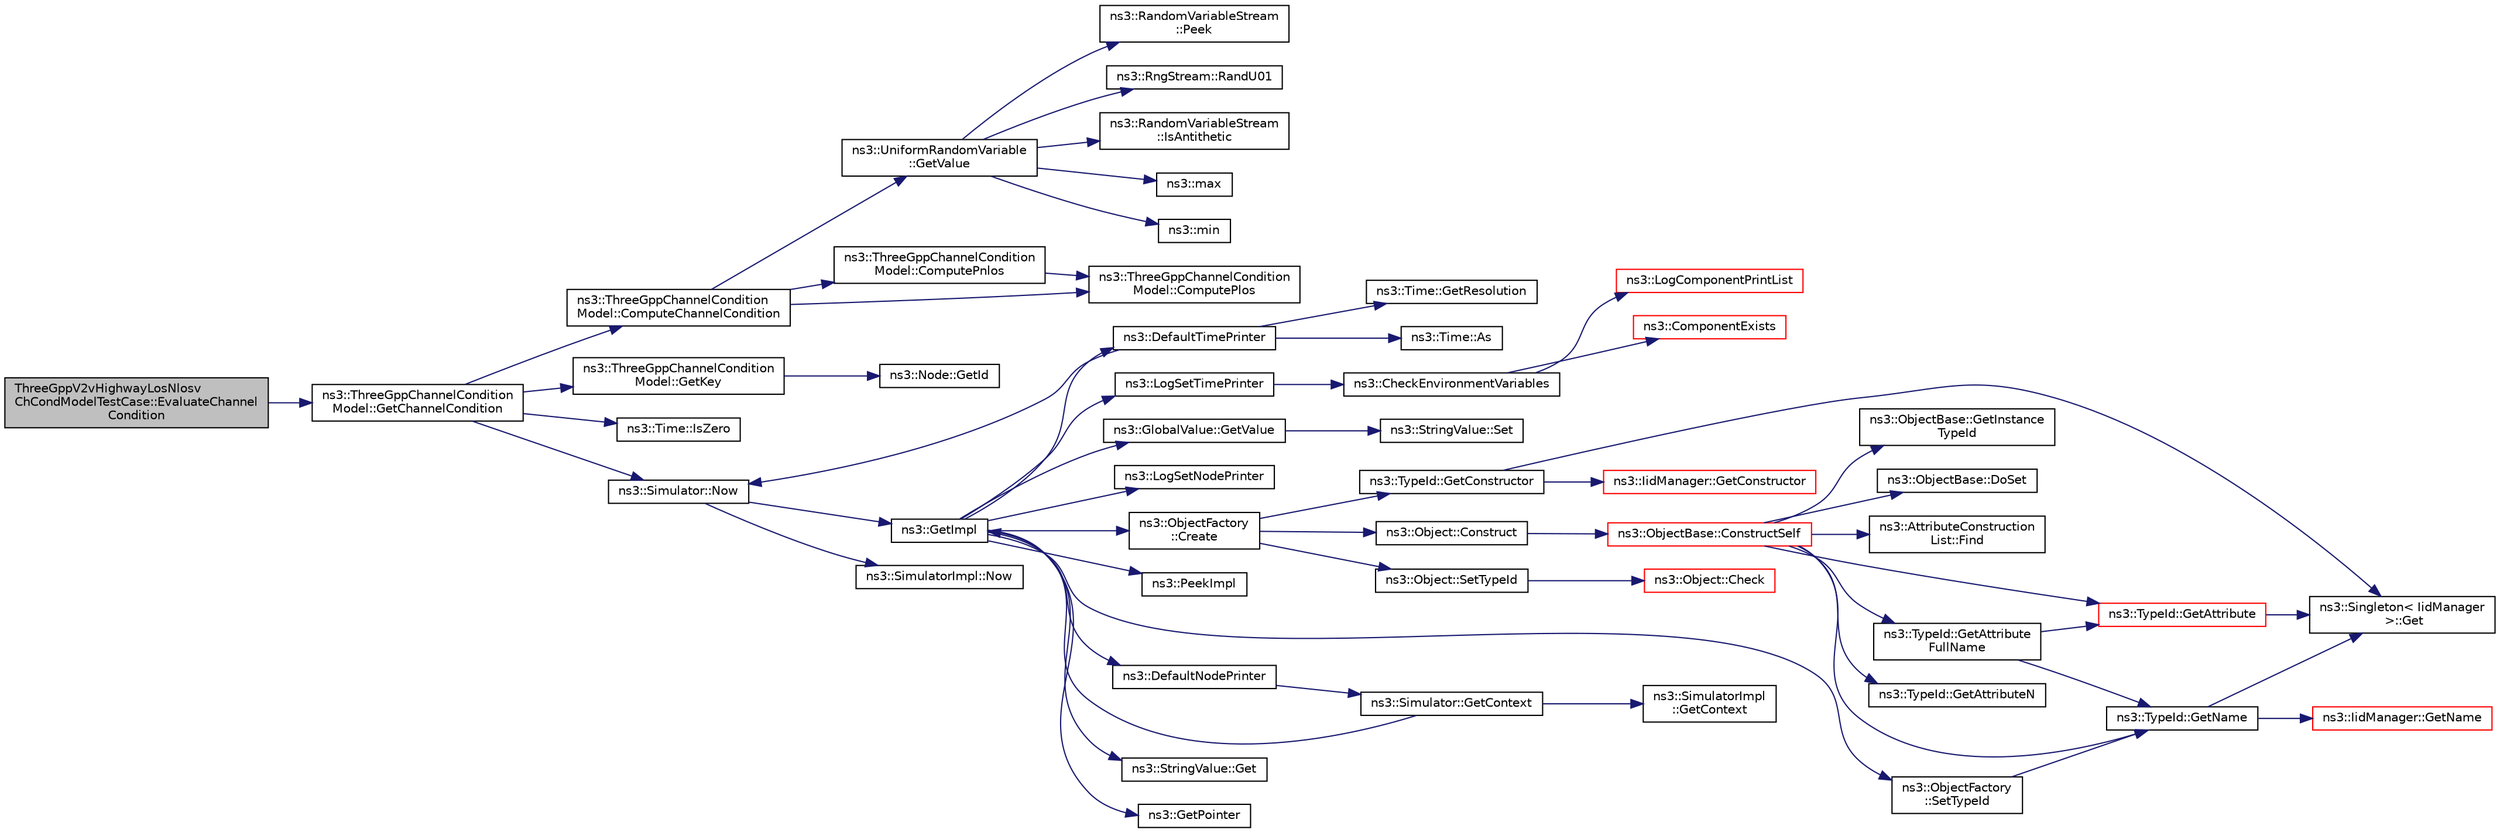 digraph "ThreeGppV2vHighwayLosNlosvChCondModelTestCase::EvaluateChannelCondition"
{
 // LATEX_PDF_SIZE
  edge [fontname="Helvetica",fontsize="10",labelfontname="Helvetica",labelfontsize="10"];
  node [fontname="Helvetica",fontsize="10",shape=record];
  rankdir="LR";
  Node1 [label="ThreeGppV2vHighwayLosNlosv\lChCondModelTestCase::EvaluateChannel\lCondition",height=0.2,width=0.4,color="black", fillcolor="grey75", style="filled", fontcolor="black",tooltip="Evaluates the channel condition between two nodes by calling the method GetChannelCondition on m_cond..."];
  Node1 -> Node2 [color="midnightblue",fontsize="10",style="solid",fontname="Helvetica"];
  Node2 [label="ns3::ThreeGppChannelCondition\lModel::GetChannelCondition",height=0.2,width=0.4,color="black", fillcolor="white", style="filled",URL="$classns3_1_1_three_gpp_channel_condition_model.html#a3065d925996498a7ad41fe5004b90a3c",tooltip="Retrieve the condition of the channel between a and b."];
  Node2 -> Node3 [color="midnightblue",fontsize="10",style="solid",fontname="Helvetica"];
  Node3 [label="ns3::ThreeGppChannelCondition\lModel::ComputeChannelCondition",height=0.2,width=0.4,color="black", fillcolor="white", style="filled",URL="$classns3_1_1_three_gpp_channel_condition_model.html#ada83eb809c2a4981a219d3674bbb7aa9",tooltip="This method computes the channel condition based on a probabilistic model that is specific for the sc..."];
  Node3 -> Node4 [color="midnightblue",fontsize="10",style="solid",fontname="Helvetica"];
  Node4 [label="ns3::ThreeGppChannelCondition\lModel::ComputePlos",height=0.2,width=0.4,color="black", fillcolor="white", style="filled",URL="$classns3_1_1_three_gpp_channel_condition_model.html#aa211683a40e9b81736217d2f85588a21",tooltip="Compute the LOS probability."];
  Node3 -> Node5 [color="midnightblue",fontsize="10",style="solid",fontname="Helvetica"];
  Node5 [label="ns3::ThreeGppChannelCondition\lModel::ComputePnlos",height=0.2,width=0.4,color="black", fillcolor="white", style="filled",URL="$classns3_1_1_three_gpp_channel_condition_model.html#a93fe0314e3be0089f4fdc51cbd1f65df",tooltip="Compute the NLOS probability."];
  Node5 -> Node4 [color="midnightblue",fontsize="10",style="solid",fontname="Helvetica"];
  Node3 -> Node6 [color="midnightblue",fontsize="10",style="solid",fontname="Helvetica"];
  Node6 [label="ns3::UniformRandomVariable\l::GetValue",height=0.2,width=0.4,color="black", fillcolor="white", style="filled",URL="$classns3_1_1_uniform_random_variable.html#a03822d8c86ac51e9aa83bbc73041386b",tooltip="Get the next random value, as a double in the specified range ."];
  Node6 -> Node7 [color="midnightblue",fontsize="10",style="solid",fontname="Helvetica"];
  Node7 [label="ns3::RandomVariableStream\l::IsAntithetic",height=0.2,width=0.4,color="black", fillcolor="white", style="filled",URL="$classns3_1_1_random_variable_stream.html#ae8f50692f36f1403a22d0cbb9c488db2",tooltip="Check if antithetic values will be generated."];
  Node6 -> Node8 [color="midnightblue",fontsize="10",style="solid",fontname="Helvetica"];
  Node8 [label="ns3::max",height=0.2,width=0.4,color="black", fillcolor="white", style="filled",URL="$namespacens3.html#a548291fa9e4e7d6a57814dfcbbebce9b",tooltip=" "];
  Node6 -> Node9 [color="midnightblue",fontsize="10",style="solid",fontname="Helvetica"];
  Node9 [label="ns3::min",height=0.2,width=0.4,color="black", fillcolor="white", style="filled",URL="$namespacens3.html#a66840605409c3caeff0d2a728b68dc6d",tooltip=" "];
  Node6 -> Node10 [color="midnightblue",fontsize="10",style="solid",fontname="Helvetica"];
  Node10 [label="ns3::RandomVariableStream\l::Peek",height=0.2,width=0.4,color="black", fillcolor="white", style="filled",URL="$classns3_1_1_random_variable_stream.html#a72b37a5c0a574a51df77d378d9101936",tooltip="Get the pointer to the underlying RngStream."];
  Node6 -> Node11 [color="midnightblue",fontsize="10",style="solid",fontname="Helvetica"];
  Node11 [label="ns3::RngStream::RandU01",height=0.2,width=0.4,color="black", fillcolor="white", style="filled",URL="$classns3_1_1_rng_stream.html#a46be36426b8bc712e9de468b63558c22",tooltip="Generate the next random number for this stream."];
  Node2 -> Node12 [color="midnightblue",fontsize="10",style="solid",fontname="Helvetica"];
  Node12 [label="ns3::ThreeGppChannelCondition\lModel::GetKey",height=0.2,width=0.4,color="black", fillcolor="white", style="filled",URL="$classns3_1_1_three_gpp_channel_condition_model.html#a2ef8e1439db9f86e1740bcff28ab1c50",tooltip="Returns a unique and reciprocal key for the channel between a and b."];
  Node12 -> Node13 [color="midnightblue",fontsize="10",style="solid",fontname="Helvetica"];
  Node13 [label="ns3::Node::GetId",height=0.2,width=0.4,color="black", fillcolor="white", style="filled",URL="$classns3_1_1_node.html#a2ed8663077afcb8db519296b0ada6355",tooltip=" "];
  Node2 -> Node14 [color="midnightblue",fontsize="10",style="solid",fontname="Helvetica"];
  Node14 [label="ns3::Time::IsZero",height=0.2,width=0.4,color="black", fillcolor="white", style="filled",URL="$classns3_1_1_time.html#ac4f1f3f3aeff82c1a7d96e0b0ae2220b",tooltip="Exactly equivalent to t == 0."];
  Node2 -> Node15 [color="midnightblue",fontsize="10",style="solid",fontname="Helvetica"];
  Node15 [label="ns3::Simulator::Now",height=0.2,width=0.4,color="black", fillcolor="white", style="filled",URL="$classns3_1_1_simulator.html#ac3178fa975b419f7875e7105be122800",tooltip="Return the current simulation virtual time."];
  Node15 -> Node16 [color="midnightblue",fontsize="10",style="solid",fontname="Helvetica"];
  Node16 [label="ns3::GetImpl",height=0.2,width=0.4,color="black", fillcolor="white", style="filled",URL="$group__simulator.html#ga42eb4eddad41528d4d99794a3dae3fd0",tooltip="Get the SimulatorImpl singleton."];
  Node16 -> Node17 [color="midnightblue",fontsize="10",style="solid",fontname="Helvetica"];
  Node17 [label="ns3::ObjectFactory\l::Create",height=0.2,width=0.4,color="black", fillcolor="white", style="filled",URL="$classns3_1_1_object_factory.html#a52eda277f4aaab54266134ba48102ad7",tooltip="Create an Object instance of the configured TypeId."];
  Node17 -> Node18 [color="midnightblue",fontsize="10",style="solid",fontname="Helvetica"];
  Node18 [label="ns3::Object::Construct",height=0.2,width=0.4,color="black", fillcolor="white", style="filled",URL="$classns3_1_1_object.html#a636e8411dc5228771f45c9b805d348fa",tooltip="Initialize all member variables registered as Attributes of this TypeId."];
  Node18 -> Node19 [color="midnightblue",fontsize="10",style="solid",fontname="Helvetica"];
  Node19 [label="ns3::ObjectBase::ConstructSelf",height=0.2,width=0.4,color="red", fillcolor="white", style="filled",URL="$classns3_1_1_object_base.html#a5cda18dec6d0744cb652a3ed60056958",tooltip="Complete construction of ObjectBase; invoked by derived classes."];
  Node19 -> Node20 [color="midnightblue",fontsize="10",style="solid",fontname="Helvetica"];
  Node20 [label="ns3::ObjectBase::DoSet",height=0.2,width=0.4,color="black", fillcolor="white", style="filled",URL="$classns3_1_1_object_base.html#afe5f2f7b2fabc99aa33f9bb434e3b695",tooltip="Attempt to set the value referenced by the accessor spec to a valid value according to the checker,..."];
  Node19 -> Node21 [color="midnightblue",fontsize="10",style="solid",fontname="Helvetica"];
  Node21 [label="ns3::AttributeConstruction\lList::Find",height=0.2,width=0.4,color="black", fillcolor="white", style="filled",URL="$classns3_1_1_attribute_construction_list.html#a02d64d7a11d4605d2aa19be66a2ed629",tooltip="Find an Attribute in the list from its AttributeChecker."];
  Node19 -> Node22 [color="midnightblue",fontsize="10",style="solid",fontname="Helvetica"];
  Node22 [label="ns3::TypeId::GetAttribute",height=0.2,width=0.4,color="red", fillcolor="white", style="filled",URL="$classns3_1_1_type_id.html#a796434fa73c5e54a9a86f24144d13738",tooltip="Get Attribute information by index."];
  Node22 -> Node23 [color="midnightblue",fontsize="10",style="solid",fontname="Helvetica"];
  Node23 [label="ns3::Singleton\< IidManager\l \>::Get",height=0.2,width=0.4,color="black", fillcolor="white", style="filled",URL="$classns3_1_1_singleton.html#a80a2cd3c25a27ea72add7a9f7a141ffa",tooltip="Get a pointer to the singleton instance."];
  Node19 -> Node25 [color="midnightblue",fontsize="10",style="solid",fontname="Helvetica"];
  Node25 [label="ns3::TypeId::GetAttribute\lFullName",height=0.2,width=0.4,color="black", fillcolor="white", style="filled",URL="$classns3_1_1_type_id.html#a750c20decd8786e40ae504f566345177",tooltip="Get the Attribute name by index."];
  Node25 -> Node22 [color="midnightblue",fontsize="10",style="solid",fontname="Helvetica"];
  Node25 -> Node26 [color="midnightblue",fontsize="10",style="solid",fontname="Helvetica"];
  Node26 [label="ns3::TypeId::GetName",height=0.2,width=0.4,color="black", fillcolor="white", style="filled",URL="$classns3_1_1_type_id.html#abc4965475a579c2afdc668d7a7d58374",tooltip="Get the name."];
  Node26 -> Node23 [color="midnightblue",fontsize="10",style="solid",fontname="Helvetica"];
  Node26 -> Node27 [color="midnightblue",fontsize="10",style="solid",fontname="Helvetica"];
  Node27 [label="ns3::IidManager::GetName",height=0.2,width=0.4,color="red", fillcolor="white", style="filled",URL="$classns3_1_1_iid_manager.html#a6658aaa8120efd885e98addb76a6f1d4",tooltip="Get the name of a type id."];
  Node19 -> Node29 [color="midnightblue",fontsize="10",style="solid",fontname="Helvetica"];
  Node29 [label="ns3::TypeId::GetAttributeN",height=0.2,width=0.4,color="black", fillcolor="white", style="filled",URL="$classns3_1_1_type_id.html#a1245644561332f12386451406295a8d8",tooltip="Get the number of attributes."];
  Node19 -> Node30 [color="midnightblue",fontsize="10",style="solid",fontname="Helvetica"];
  Node30 [label="ns3::ObjectBase::GetInstance\lTypeId",height=0.2,width=0.4,color="black", fillcolor="white", style="filled",URL="$classns3_1_1_object_base.html#abe5b43a6f5b99a92a4c3122db31f06fb",tooltip="Get the most derived TypeId for this Object."];
  Node19 -> Node26 [color="midnightblue",fontsize="10",style="solid",fontname="Helvetica"];
  Node17 -> Node42 [color="midnightblue",fontsize="10",style="solid",fontname="Helvetica"];
  Node42 [label="ns3::TypeId::GetConstructor",height=0.2,width=0.4,color="black", fillcolor="white", style="filled",URL="$classns3_1_1_type_id.html#a66b2628edf921fc88945ec8a8f3a1683",tooltip="Get the constructor callback."];
  Node42 -> Node23 [color="midnightblue",fontsize="10",style="solid",fontname="Helvetica"];
  Node42 -> Node43 [color="midnightblue",fontsize="10",style="solid",fontname="Helvetica"];
  Node43 [label="ns3::IidManager::GetConstructor",height=0.2,width=0.4,color="red", fillcolor="white", style="filled",URL="$classns3_1_1_iid_manager.html#a5222ca2d43248c46812b39b993eb2e08",tooltip="Get the constructor Callback of a type id."];
  Node17 -> Node44 [color="midnightblue",fontsize="10",style="solid",fontname="Helvetica"];
  Node44 [label="ns3::Object::SetTypeId",height=0.2,width=0.4,color="black", fillcolor="white", style="filled",URL="$classns3_1_1_object.html#a19b1ebd8ec8fe404845e665880a6c5ad",tooltip="Set the TypeId of this Object."];
  Node44 -> Node45 [color="midnightblue",fontsize="10",style="solid",fontname="Helvetica"];
  Node45 [label="ns3::Object::Check",height=0.2,width=0.4,color="red", fillcolor="white", style="filled",URL="$classns3_1_1_object.html#a95070404e096887e1f126eae20c37f70",tooltip="Verify that this Object is still live, by checking it's reference count."];
  Node16 -> Node47 [color="midnightblue",fontsize="10",style="solid",fontname="Helvetica"];
  Node47 [label="ns3::DefaultNodePrinter",height=0.2,width=0.4,color="black", fillcolor="white", style="filled",URL="$group__logging.html#gac4c06cbbed12229d85991ced145f6be2",tooltip="Default node id printer implementation."];
  Node47 -> Node48 [color="midnightblue",fontsize="10",style="solid",fontname="Helvetica"];
  Node48 [label="ns3::Simulator::GetContext",height=0.2,width=0.4,color="black", fillcolor="white", style="filled",URL="$classns3_1_1_simulator.html#a8514b74ee2c42916b351b33c4a963bb0",tooltip="Get the current simulation context."];
  Node48 -> Node49 [color="midnightblue",fontsize="10",style="solid",fontname="Helvetica"];
  Node49 [label="ns3::SimulatorImpl\l::GetContext",height=0.2,width=0.4,color="black", fillcolor="white", style="filled",URL="$classns3_1_1_simulator_impl.html#a8b66270c97766c0adb997e2535648557",tooltip="Get the current simulation context."];
  Node48 -> Node16 [color="midnightblue",fontsize="10",style="solid",fontname="Helvetica"];
  Node16 -> Node50 [color="midnightblue",fontsize="10",style="solid",fontname="Helvetica"];
  Node50 [label="ns3::DefaultTimePrinter",height=0.2,width=0.4,color="black", fillcolor="white", style="filled",URL="$namespacens3.html#ae01c3c7786b644dfb8a0bb8f1201b269",tooltip="Default Time printer."];
  Node50 -> Node51 [color="midnightblue",fontsize="10",style="solid",fontname="Helvetica"];
  Node51 [label="ns3::Time::As",height=0.2,width=0.4,color="black", fillcolor="white", style="filled",URL="$classns3_1_1_time.html#ad5198e31c2512226ca0e58b31fad7fd0",tooltip="Attach a unit to a Time, to facilitate output in a specific unit."];
  Node50 -> Node52 [color="midnightblue",fontsize="10",style="solid",fontname="Helvetica"];
  Node52 [label="ns3::Time::GetResolution",height=0.2,width=0.4,color="black", fillcolor="white", style="filled",URL="$classns3_1_1_time.html#a1444f0f08b5e19f031157609e32fcf98",tooltip=" "];
  Node50 -> Node15 [color="midnightblue",fontsize="10",style="solid",fontname="Helvetica"];
  Node16 -> Node53 [color="midnightblue",fontsize="10",style="solid",fontname="Helvetica"];
  Node53 [label="ns3::StringValue::Get",height=0.2,width=0.4,color="black", fillcolor="white", style="filled",URL="$classns3_1_1_string_value.html#a6f208c2778fe1c7882e5cb429b8326ae",tooltip=" "];
  Node16 -> Node54 [color="midnightblue",fontsize="10",style="solid",fontname="Helvetica"];
  Node54 [label="ns3::GetPointer",height=0.2,width=0.4,color="black", fillcolor="white", style="filled",URL="$namespacens3.html#ab4e173cdfd43d17c1a40d5348510a670",tooltip=" "];
  Node16 -> Node55 [color="midnightblue",fontsize="10",style="solid",fontname="Helvetica"];
  Node55 [label="ns3::GlobalValue::GetValue",height=0.2,width=0.4,color="black", fillcolor="white", style="filled",URL="$classns3_1_1_global_value.html#a48a99242193fb69609a17332733e8600",tooltip="Get the value."];
  Node55 -> Node56 [color="midnightblue",fontsize="10",style="solid",fontname="Helvetica"];
  Node56 [label="ns3::StringValue::Set",height=0.2,width=0.4,color="black", fillcolor="white", style="filled",URL="$classns3_1_1_string_value.html#a17693012c6f2c52875e0d631fbf40155",tooltip="Set the value."];
  Node16 -> Node57 [color="midnightblue",fontsize="10",style="solid",fontname="Helvetica"];
  Node57 [label="ns3::LogSetNodePrinter",height=0.2,width=0.4,color="black", fillcolor="white", style="filled",URL="$namespacens3.html#aebac73305345f2e2803fdeb102a7705e",tooltip="Set the LogNodePrinter function to be used to prepend log messages with the node id."];
  Node16 -> Node58 [color="midnightblue",fontsize="10",style="solid",fontname="Helvetica"];
  Node58 [label="ns3::LogSetTimePrinter",height=0.2,width=0.4,color="black", fillcolor="white", style="filled",URL="$namespacens3.html#a46cd76678f7da29799d1b41994e12ec1",tooltip="Set the TimePrinter function to be used to prepend log messages with the simulation time."];
  Node58 -> Node59 [color="midnightblue",fontsize="10",style="solid",fontname="Helvetica"];
  Node59 [label="ns3::CheckEnvironmentVariables",height=0.2,width=0.4,color="black", fillcolor="white", style="filled",URL="$group__logging.html#gacdc0bdeb2d8a90089d4fb09c4b8569ff",tooltip="Parse the NS_LOG environment variable."];
  Node59 -> Node60 [color="midnightblue",fontsize="10",style="solid",fontname="Helvetica"];
  Node60 [label="ns3::ComponentExists",height=0.2,width=0.4,color="red", fillcolor="white", style="filled",URL="$group__logging.html#gaadcc698770aae684c54dbd1ef4e4b37a",tooltip="Check if a log component exists."];
  Node59 -> Node62 [color="midnightblue",fontsize="10",style="solid",fontname="Helvetica"];
  Node62 [label="ns3::LogComponentPrintList",height=0.2,width=0.4,color="red", fillcolor="white", style="filled",URL="$namespacens3.html#a5252703c3f8260fd6dc609f1b276e57c",tooltip="Print the list of logging messages available."];
  Node16 -> Node63 [color="midnightblue",fontsize="10",style="solid",fontname="Helvetica"];
  Node63 [label="ns3::PeekImpl",height=0.2,width=0.4,color="black", fillcolor="white", style="filled",URL="$group__simulator.html#ga233c5c38de117e4e4a5a9cd168694792",tooltip="Get the static SimulatorImpl instance."];
  Node16 -> Node64 [color="midnightblue",fontsize="10",style="solid",fontname="Helvetica"];
  Node64 [label="ns3::ObjectFactory\l::SetTypeId",height=0.2,width=0.4,color="black", fillcolor="white", style="filled",URL="$classns3_1_1_object_factory.html#a77dcd099064038a1eb7a6b8251229ec3",tooltip="Set the TypeId of the Objects to be created by this factory."];
  Node64 -> Node26 [color="midnightblue",fontsize="10",style="solid",fontname="Helvetica"];
  Node15 -> Node65 [color="midnightblue",fontsize="10",style="solid",fontname="Helvetica"];
  Node65 [label="ns3::SimulatorImpl::Now",height=0.2,width=0.4,color="black", fillcolor="white", style="filled",URL="$classns3_1_1_simulator_impl.html#aa516c50060846adc6fd316e83ef0797c",tooltip="Return the current simulation virtual time."];
}
